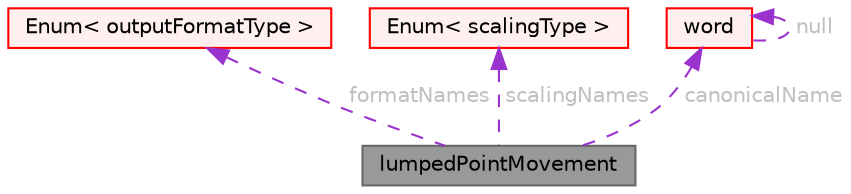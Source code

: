 digraph "lumpedPointMovement"
{
 // LATEX_PDF_SIZE
  bgcolor="transparent";
  edge [fontname=Helvetica,fontsize=10,labelfontname=Helvetica,labelfontsize=10];
  node [fontname=Helvetica,fontsize=10,shape=box,height=0.2,width=0.4];
  Node1 [id="Node000001",label="lumpedPointMovement",height=0.2,width=0.4,color="gray40", fillcolor="grey60", style="filled", fontcolor="black",tooltip="The movement driver that describes initial point locations, the current state of the points/rotations..."];
  Node2 -> Node1 [id="edge1_Node000001_Node000002",dir="back",color="darkorchid3",style="dashed",tooltip=" ",label=" formatNames",fontcolor="grey" ];
  Node2 [id="Node000002",label="Enum\< outputFormatType \>",height=0.2,width=0.4,color="red", fillcolor="#FFF0F0", style="filled",URL="$classFoam_1_1Enum.html",tooltip=" "];
  Node4 -> Node1 [id="edge2_Node000001_Node000004",dir="back",color="darkorchid3",style="dashed",tooltip=" ",label=" scalingNames",fontcolor="grey" ];
  Node4 [id="Node000004",label="Enum\< scalingType \>",height=0.2,width=0.4,color="red", fillcolor="#FFF0F0", style="filled",URL="$classFoam_1_1Enum.html",tooltip=" "];
  Node5 -> Node1 [id="edge3_Node000001_Node000005",dir="back",color="darkorchid3",style="dashed",tooltip=" ",label=" canonicalName",fontcolor="grey" ];
  Node5 [id="Node000005",label="word",height=0.2,width=0.4,color="red", fillcolor="#FFF0F0", style="filled",URL="$classFoam_1_1word.html",tooltip="A class for handling words, derived from Foam::string."];
  Node5 -> Node5 [id="edge4_Node000005_Node000005",dir="back",color="darkorchid3",style="dashed",tooltip=" ",label=" null",fontcolor="grey" ];
}
